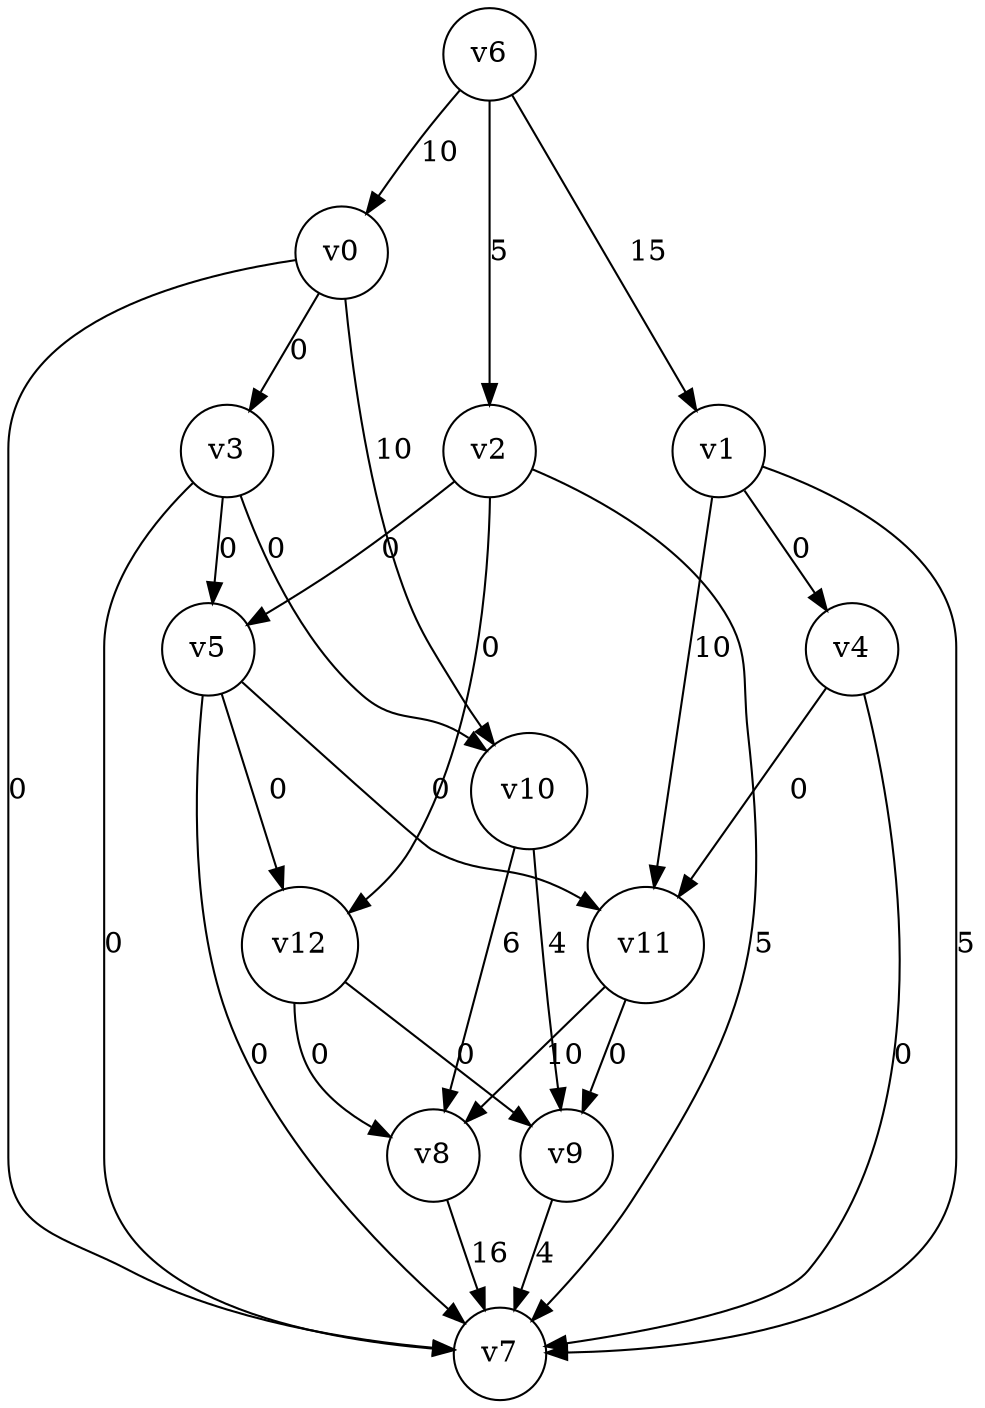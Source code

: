digraph
{
	node [shape=circle, label="v0"] 0;
	node [shape=circle, label="v1"] 1;
	node [shape=circle, label="v2"] 2;
	node [shape=circle, label="v3"] 3;
	node [shape=circle, label="v4"] 4;
	node [shape=circle, label="v5"] 5;
	node [shape=circle, label="v6"] 6;
	node [shape=circle, label="v7"] 7;
	node [shape=circle, label="v8"] 8;
	node [shape=circle, label="v9"] 9;
	node [shape=circle, label="v10"] 10;
	node [shape=circle, label="v11"] 11;
	node [shape=circle, label="v12"] 12;
	0 -> 3 [label="0"]
	0 -> 7 [label="0"]
	0 -> 10 [label="10"]
	1 -> 4 [label="0"]
	1 -> 7 [label="5"]
	1 -> 11 [label="10"]
	2 -> 5 [label="0"]
	2 -> 7 [label="5"]
	2 -> 12 [label="0"]
	3 -> 5 [label="0"]
	3 -> 7 [label="0"]
	3 -> 10 [label="0"]
	4 -> 7 [label="0"]
	4 -> 11 [label="0"]
	5 -> 7 [label="0"]
	5 -> 11 [label="0"]
	5 -> 12 [label="0"]
	6 -> 0 [label="10"]
	6 -> 1 [label="15"]
	6 -> 2 [label="5"]
	8 -> 7 [label="16"]
	9 -> 7 [label="4"]
	10 -> 8 [label="6"]
	10 -> 9 [label="4"]
	11 -> 8 [label="10"]
	11 -> 9 [label="0"]
	12 -> 8 [label="0"]
	12 -> 9 [label="0"]
}
